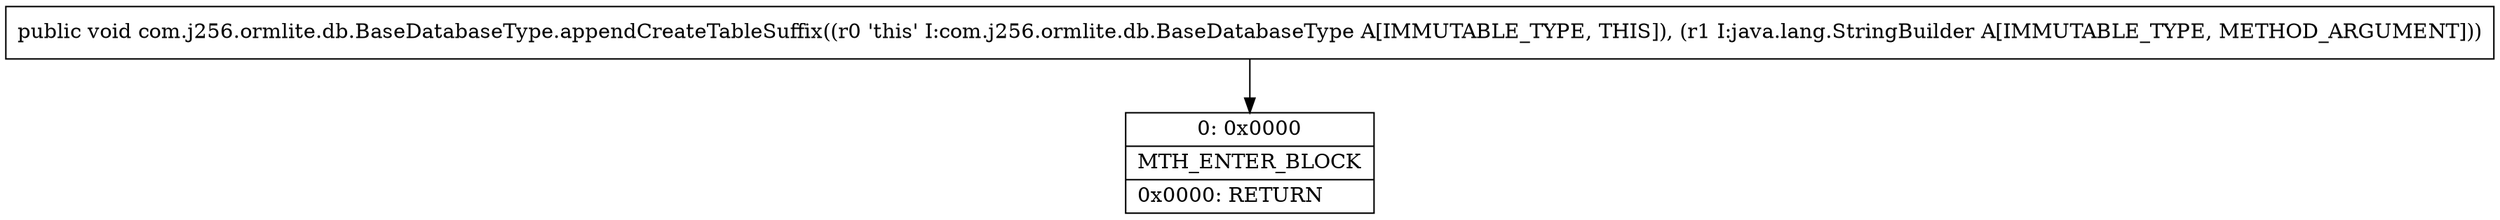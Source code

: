 digraph "CFG forcom.j256.ormlite.db.BaseDatabaseType.appendCreateTableSuffix(Ljava\/lang\/StringBuilder;)V" {
Node_0 [shape=record,label="{0\:\ 0x0000|MTH_ENTER_BLOCK\l|0x0000: RETURN   \l}"];
MethodNode[shape=record,label="{public void com.j256.ormlite.db.BaseDatabaseType.appendCreateTableSuffix((r0 'this' I:com.j256.ormlite.db.BaseDatabaseType A[IMMUTABLE_TYPE, THIS]), (r1 I:java.lang.StringBuilder A[IMMUTABLE_TYPE, METHOD_ARGUMENT])) }"];
MethodNode -> Node_0;
}

